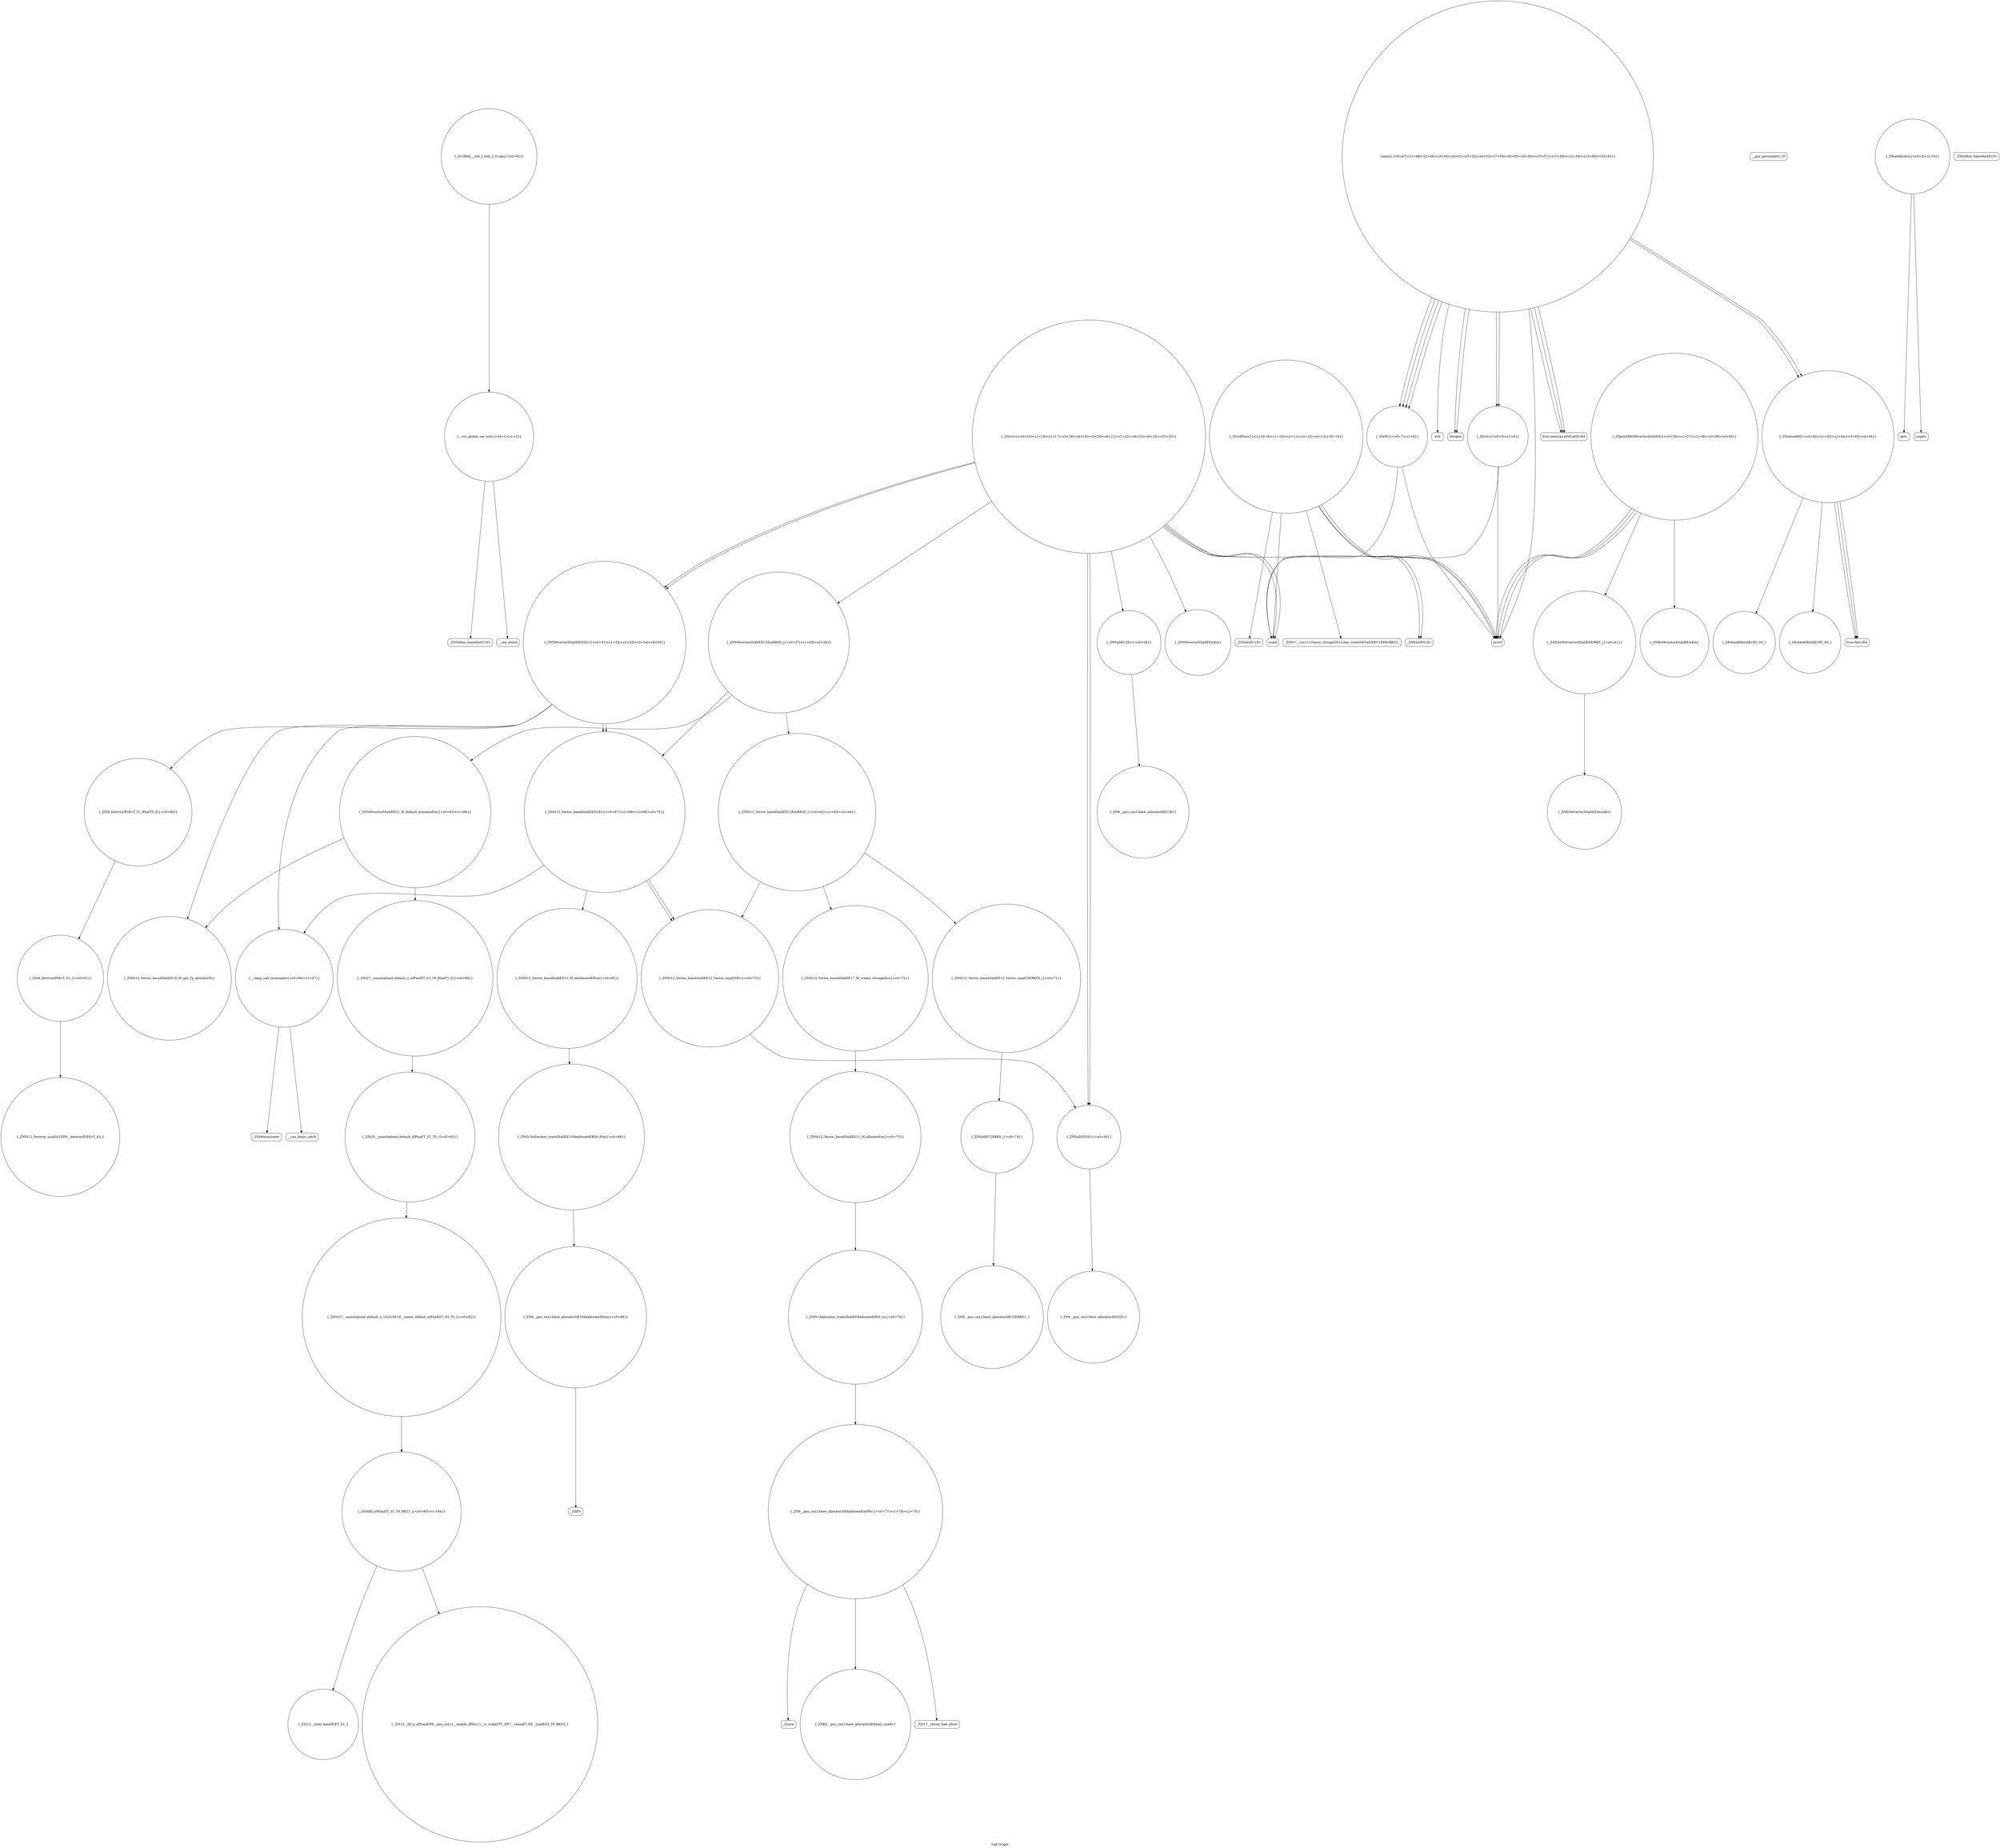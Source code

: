 digraph "Call Graph" {
	label="Call Graph";

	Node0x561fa3e1c090 [shape=record,shape=circle,label="{__cxx_global_var_init|{<s0>1|<s1>2}}"];
	Node0x561fa3e1c090:s0 -> Node0x561fa3f53240[color=black];
	Node0x561fa3e1c090:s1 -> Node0x561fa3f53340[color=black];
	Node0x561fa3f54840 [shape=record,shape=circle,label="{_ZN9__gnu_cxx13new_allocatorIiE8allocateEmPKv|{<s0>77|<s1>78|<s2>79}}"];
	Node0x561fa3f54840:s0 -> Node0x561fa3f548c0[color=black];
	Node0x561fa3f54840:s1 -> Node0x561fa3f54940[color=black];
	Node0x561fa3f54840:s2 -> Node0x561fa3f559e0[color=black];
	Node0x561fa3f53540 [shape=record,shape=circle,label="{_Z2rdv|{<s0>5|<s1>6}}"];
	Node0x561fa3f53540:s0 -> Node0x561fa3f535c0[color=black];
	Node0x561fa3f53540:s1 -> Node0x561fa3f53640[color=black];
	Node0x561fa3f55be0 [shape=record,shape=circle,label="{_ZNSt27__uninitialized_default_n_1ILb1EE18__uninit_default_nIPimEET_S3_T0_|{<s0>82}}"];
	Node0x561fa3f55be0:s0 -> Node0x561fa3f55c60[color=black];
	Node0x561fa3f538c0 [shape=record,shape=Mrecord,label="{__gxx_personality_v0}"];
	Node0x561fa3f55f60 [shape=record,shape=Mrecord,label="{_ZSt9terminatev}"];
	Node0x561fa3f53c40 [shape=record,shape=circle,label="{_ZNSt6vectorIiSaIiEED2Ev|{<s0>31|<s1>32|<s2>33|<s3>34|<s4>35}}"];
	Node0x561fa3f53c40:s0 -> Node0x561fa3f55ae0[color=black];
	Node0x561fa3f53c40:s1 -> Node0x561fa3f56160[color=black];
	Node0x561fa3f53c40:s2 -> Node0x561fa3f54440[color=black];
	Node0x561fa3f53c40:s3 -> Node0x561fa3f54440[color=black];
	Node0x561fa3f53c40:s4 -> Node0x561fa3f55e60[color=black];
	Node0x561fa3f562e0 [shape=record,shape=circle,label="{_ZNKSt6vectorIiSaIiEE4sizeEv}"];
	Node0x561fa3f53fc0 [shape=record,shape=circle,label="{_Z8checkMinIdEvRT_S0_}"];
	Node0x561fa3f54340 [shape=record,shape=circle,label="{_ZNSt12_Vector_baseIiSaIiEEC2EmRKS0_|{<s0>62|<s1>63|<s2>64}}"];
	Node0x561fa3f54340:s0 -> Node0x561fa3f544c0[color=black];
	Node0x561fa3f54340:s1 -> Node0x561fa3f54540[color=black];
	Node0x561fa3f54340:s2 -> Node0x561fa3f545c0[color=black];
	Node0x561fa3f546c0 [shape=record,shape=circle,label="{_ZN9__gnu_cxx13new_allocatorIiEC2ERKS1_}"];
	Node0x561fa3f533c0 [shape=record,shape=circle,label="{_Z8seekEolnv|{<s0>3|<s1>4}}"];
	Node0x561fa3f533c0:s0 -> Node0x561fa3f53440[color=black];
	Node0x561fa3f533c0:s1 -> Node0x561fa3f534c0[color=black];
	Node0x561fa3f55a60 [shape=record,shape=circle,label="{_ZSt27__uninitialized_default_n_aIPimiET_S1_T0_RSaIT1_E|{<s0>80}}"];
	Node0x561fa3f55a60:s0 -> Node0x561fa3f55b60[color=black];
	Node0x561fa3f53740 [shape=record,shape=circle,label="{_Z2rsB5cxx11v|{<s0>9|<s1>10|<s2>11|<s3>12|<s4>13|<s5>14}}"];
	Node0x561fa3f53740:s0 -> Node0x561fa3f535c0[color=black];
	Node0x561fa3f53740:s1 -> Node0x561fa3f53640[color=black];
	Node0x561fa3f53740:s2 -> Node0x561fa3f537c0[color=black];
	Node0x561fa3f53740:s3 -> Node0x561fa3f53840[color=black];
	Node0x561fa3f53740:s4 -> Node0x561fa3f53940[color=black];
	Node0x561fa3f53740:s5 -> Node0x561fa3f53940[color=black];
	Node0x561fa3f55de0 [shape=record,shape=circle,label="{_ZNSt12_Vector_baseIiSaIiEE13_M_deallocateEPim|{<s0>85}}"];
	Node0x561fa3f55de0:s0 -> Node0x561fa3f55fe0[color=black];
	Node0x561fa3f53ac0 [shape=record,shape=circle,label="{_ZNSt6vectorIiSaIiEEC2EmRKS0_|{<s0>27|<s1>28|<s2>29}}"];
	Node0x561fa3f53ac0:s0 -> Node0x561fa3f54340[color=black];
	Node0x561fa3f53ac0:s1 -> Node0x561fa3f543c0[color=black];
	Node0x561fa3f53ac0:s2 -> Node0x561fa3f54440[color=black];
	Node0x561fa3f56160 [shape=record,shape=circle,label="{_ZSt8_DestroyIPiiEvT_S1_RSaIT0_E|{<s0>90}}"];
	Node0x561fa3f56160:s0 -> Node0x561fa3f561e0[color=black];
	Node0x561fa3f53e40 [shape=record,shape=circle,label="{_Z5solveddd|{<s0>42|<s1>43|<s2>44|<s3>45|<s4>46}}"];
	Node0x561fa3f53e40:s0 -> Node0x561fa3f53f40[color=black];
	Node0x561fa3f53e40:s1 -> Node0x561fa3f53f40[color=black];
	Node0x561fa3f53e40:s2 -> Node0x561fa3f53f40[color=black];
	Node0x561fa3f53e40:s3 -> Node0x561fa3f53ec0[color=black];
	Node0x561fa3f53e40:s4 -> Node0x561fa3f53fc0[color=black];
	Node0x561fa3f541c0 [shape=record,shape=Mrecord,label="{exit}"];
	Node0x561fa3f54540 [shape=record,shape=circle,label="{_ZNSt12_Vector_baseIiSaIiEE17_M_create_storageEm|{<s0>72}}"];
	Node0x561fa3f54540:s0 -> Node0x561fa3f54740[color=black];
	Node0x561fa3f53240 [shape=record,shape=Mrecord,label="{_ZNSt8ios_base4InitC1Ev}"];
	Node0x561fa3f548c0 [shape=record,shape=circle,label="{_ZNK9__gnu_cxx13new_allocatorIiE8max_sizeEv}"];
	Node0x561fa3f535c0 [shape=record,shape=Mrecord,label="{scanf}"];
	Node0x561fa3f55c60 [shape=record,shape=circle,label="{_ZSt6fill_nIPimiET_S1_T0_RKT1_|{<s0>83|<s1>84}}"];
	Node0x561fa3f55c60:s0 -> Node0x561fa3f55d60[color=black];
	Node0x561fa3f55c60:s1 -> Node0x561fa3f55ce0[color=black];
	Node0x561fa3f53940 [shape=record,shape=Mrecord,label="{_ZNSaIcED1Ev}"];
	Node0x561fa3f55fe0 [shape=record,shape=circle,label="{_ZNSt16allocator_traitsISaIiEE10deallocateERS0_Pim|{<s0>88}}"];
	Node0x561fa3f55fe0:s0 -> Node0x561fa3f56060[color=black];
	Node0x561fa3f53cc0 [shape=record,shape=circle,label="{_Z5printRKSt6vectorIiSaIiEE|{<s0>36|<s1>37|<s2>38|<s3>39|<s4>40}}"];
	Node0x561fa3f53cc0:s0 -> Node0x561fa3f53d40[color=black];
	Node0x561fa3f53cc0:s1 -> Node0x561fa3f53640[color=black];
	Node0x561fa3f53cc0:s2 -> Node0x561fa3f53dc0[color=black];
	Node0x561fa3f53cc0:s3 -> Node0x561fa3f53640[color=black];
	Node0x561fa3f53cc0:s4 -> Node0x561fa3f53640[color=black];
	Node0x561fa3f56360 [shape=record,shape=circle,label="{_GLOBAL__sub_I_rem_2_0.cpp|{<s0>92}}"];
	Node0x561fa3f56360:s0 -> Node0x561fa3e1c090[color=black];
	Node0x561fa3f54040 [shape=record,shape=circle,label="{main|{<s0>47|<s1>48|<s2>49|<s3>50|<s4>51|<s5>52|<s6>53|<s7>54|<s8>55|<s9>56|<s10>57|<s11>58|<s12>59|<s13>60|<s14>61}}"];
	Node0x561fa3f54040:s0 -> Node0x561fa3f540c0[color=black];
	Node0x561fa3f54040:s1 -> Node0x561fa3f540c0[color=black];
	Node0x561fa3f54040:s2 -> Node0x561fa3f53540[color=black];
	Node0x561fa3f54040:s3 -> Node0x561fa3f53540[color=black];
	Node0x561fa3f54040:s4 -> Node0x561fa3f536c0[color=black];
	Node0x561fa3f54040:s5 -> Node0x561fa3f536c0[color=black];
	Node0x561fa3f54040:s6 -> Node0x561fa3f536c0[color=black];
	Node0x561fa3f54040:s7 -> Node0x561fa3f536c0[color=black];
	Node0x561fa3f54040:s8 -> Node0x561fa3f54140[color=black];
	Node0x561fa3f54040:s9 -> Node0x561fa3f54140[color=black];
	Node0x561fa3f54040:s10 -> Node0x561fa3f54140[color=black];
	Node0x561fa3f54040:s11 -> Node0x561fa3f53e40[color=black];
	Node0x561fa3f54040:s12 -> Node0x561fa3f53e40[color=black];
	Node0x561fa3f54040:s13 -> Node0x561fa3f53640[color=black];
	Node0x561fa3f54040:s14 -> Node0x561fa3f541c0[color=black];
	Node0x561fa3f543c0 [shape=record,shape=circle,label="{_ZNSt6vectorIiSaIiEE21_M_default_initializeEm|{<s0>65|<s1>66}}"];
	Node0x561fa3f543c0:s0 -> Node0x561fa3f55ae0[color=black];
	Node0x561fa3f543c0:s1 -> Node0x561fa3f55a60[color=black];
	Node0x561fa3f54740 [shape=record,shape=circle,label="{_ZNSt12_Vector_baseIiSaIiEE11_M_allocateEm|{<s0>75}}"];
	Node0x561fa3f54740:s0 -> Node0x561fa3f547c0[color=black];
	Node0x561fa3f53440 [shape=record,shape=Mrecord,label="{getc}"];
	Node0x561fa3f55ae0 [shape=record,shape=circle,label="{_ZNSt12_Vector_baseIiSaIiEE19_M_get_Tp_allocatorEv}"];
	Node0x561fa3f537c0 [shape=record,shape=Mrecord,label="{_ZNSaIcEC1Ev}"];
	Node0x561fa3f55e60 [shape=record,shape=circle,label="{__clang_call_terminate|{<s0>86|<s1>87}}"];
	Node0x561fa3f55e60:s0 -> Node0x561fa3f55ee0[color=black];
	Node0x561fa3f55e60:s1 -> Node0x561fa3f55f60[color=black];
	Node0x561fa3f53b40 [shape=record,shape=circle,label="{_ZNSaIiED2Ev|{<s0>30}}"];
	Node0x561fa3f53b40:s0 -> Node0x561fa3f542c0[color=black];
	Node0x561fa3f561e0 [shape=record,shape=circle,label="{_ZSt8_DestroyIPiEvT_S1_|{<s0>91}}"];
	Node0x561fa3f561e0:s0 -> Node0x561fa3f56260[color=black];
	Node0x561fa3f53ec0 [shape=record,shape=circle,label="{_Z8checkMaxIdEvRT_S0_}"];
	Node0x561fa3f54240 [shape=record,shape=circle,label="{_ZN9__gnu_cxx13new_allocatorIiEC2Ev}"];
	Node0x561fa3f545c0 [shape=record,shape=circle,label="{_ZNSt12_Vector_baseIiSaIiEE12_Vector_implD2Ev|{<s0>73}}"];
	Node0x561fa3f545c0:s0 -> Node0x561fa3f53b40[color=black];
	Node0x561fa3f532c0 [shape=record,shape=Mrecord,label="{_ZNSt8ios_base4InitD1Ev}"];
	Node0x561fa3f54940 [shape=record,shape=Mrecord,label="{_ZSt17__throw_bad_allocv}"];
	Node0x561fa3f53640 [shape=record,shape=Mrecord,label="{printf}"];
	Node0x561fa3f55ce0 [shape=record,shape=circle,label="{_ZSt10__fill_n_aIPimiEN9__gnu_cxx11__enable_ifIXsr11__is_scalarIT1_EE7__valueET_E6__typeES4_T0_RKS3_}"];
	Node0x561fa3f539c0 [shape=record,shape=circle,label="{_Z3rviv|{<s0>15|<s1>16|<s2>17|<s3>18|<s4>19|<s5>20|<s6>21|<s7>22|<s8>23|<s9>24|<s10>25}}"];
	Node0x561fa3f539c0:s0 -> Node0x561fa3f535c0[color=black];
	Node0x561fa3f539c0:s1 -> Node0x561fa3f53640[color=black];
	Node0x561fa3f539c0:s2 -> Node0x561fa3f53a40[color=black];
	Node0x561fa3f539c0:s3 -> Node0x561fa3f53ac0[color=black];
	Node0x561fa3f539c0:s4 -> Node0x561fa3f53b40[color=black];
	Node0x561fa3f539c0:s5 -> Node0x561fa3f53bc0[color=black];
	Node0x561fa3f539c0:s6 -> Node0x561fa3f535c0[color=black];
	Node0x561fa3f539c0:s7 -> Node0x561fa3f53640[color=black];
	Node0x561fa3f539c0:s8 -> Node0x561fa3f53b40[color=black];
	Node0x561fa3f539c0:s9 -> Node0x561fa3f53c40[color=black];
	Node0x561fa3f539c0:s10 -> Node0x561fa3f53c40[color=black];
	Node0x561fa3f56060 [shape=record,shape=circle,label="{_ZN9__gnu_cxx13new_allocatorIiE10deallocateEPim|{<s0>89}}"];
	Node0x561fa3f56060:s0 -> Node0x561fa3f560e0[color=black];
	Node0x561fa3f53d40 [shape=record,shape=circle,label="{_Z4SizeISt6vectorIiSaIiEEEiRKT_|{<s0>41}}"];
	Node0x561fa3f53d40:s0 -> Node0x561fa3f562e0[color=black];
	Node0x561fa3f540c0 [shape=record,shape=Mrecord,label="{freopen}"];
	Node0x561fa3f54440 [shape=record,shape=circle,label="{_ZNSt12_Vector_baseIiSaIiEED2Ev|{<s0>67|<s1>68|<s2>69|<s3>70}}"];
	Node0x561fa3f54440:s0 -> Node0x561fa3f55de0[color=black];
	Node0x561fa3f54440:s1 -> Node0x561fa3f545c0[color=black];
	Node0x561fa3f54440:s2 -> Node0x561fa3f545c0[color=black];
	Node0x561fa3f54440:s3 -> Node0x561fa3f55e60[color=black];
	Node0x561fa3f547c0 [shape=record,shape=circle,label="{_ZNSt16allocator_traitsISaIiEE8allocateERS0_m|{<s0>76}}"];
	Node0x561fa3f547c0:s0 -> Node0x561fa3f54840[color=black];
	Node0x561fa3f534c0 [shape=record,shape=Mrecord,label="{ungetc}"];
	Node0x561fa3f55b60 [shape=record,shape=circle,label="{_ZSt25__uninitialized_default_nIPimET_S1_T0_|{<s0>81}}"];
	Node0x561fa3f55b60:s0 -> Node0x561fa3f55be0[color=black];
	Node0x561fa3f53840 [shape=record,shape=Mrecord,label="{_ZNSt7__cxx1112basic_stringIcSt11char_traitsIcESaIcEEC1EPKcRKS3_}"];
	Node0x561fa3f55ee0 [shape=record,shape=Mrecord,label="{__cxa_begin_catch}"];
	Node0x561fa3f53bc0 [shape=record,shape=circle,label="{_ZNSt6vectorIiSaIiEEixEm}"];
	Node0x561fa3f56260 [shape=record,shape=circle,label="{_ZNSt12_Destroy_auxILb1EE9__destroyIPiEEvT_S3_}"];
	Node0x561fa3f53f40 [shape=record,shape=Mrecord,label="{llvm.fabs.f64}"];
	Node0x561fa3f542c0 [shape=record,shape=circle,label="{_ZN9__gnu_cxx13new_allocatorIiED2Ev}"];
	Node0x561fa3f54640 [shape=record,shape=circle,label="{_ZNSaIiEC2ERKS_|{<s0>74}}"];
	Node0x561fa3f54640:s0 -> Node0x561fa3f546c0[color=black];
	Node0x561fa3f53340 [shape=record,shape=Mrecord,label="{__cxa_atexit}"];
	Node0x561fa3f559e0 [shape=record,shape=Mrecord,label="{_Znwm}"];
	Node0x561fa3f536c0 [shape=record,shape=circle,label="{_Z3rlfv|{<s0>7|<s1>8}}"];
	Node0x561fa3f536c0:s0 -> Node0x561fa3f535c0[color=black];
	Node0x561fa3f536c0:s1 -> Node0x561fa3f53640[color=black];
	Node0x561fa3f55d60 [shape=record,shape=circle,label="{_ZSt12__niter_baseIPiET_S1_}"];
	Node0x561fa3f53a40 [shape=record,shape=circle,label="{_ZNSaIiEC2Ev|{<s0>26}}"];
	Node0x561fa3f53a40:s0 -> Node0x561fa3f54240[color=black];
	Node0x561fa3f560e0 [shape=record,shape=Mrecord,label="{_ZdlPv}"];
	Node0x561fa3f53dc0 [shape=record,shape=circle,label="{_ZNKSt6vectorIiSaIiEEixEm}"];
	Node0x561fa3f54140 [shape=record,shape=Mrecord,label="{llvm.memcpy.p0i8.p0i8.i64}"];
	Node0x561fa3f544c0 [shape=record,shape=circle,label="{_ZNSt12_Vector_baseIiSaIiEE12_Vector_implC2ERKS0_|{<s0>71}}"];
	Node0x561fa3f544c0:s0 -> Node0x561fa3f54640[color=black];
}
